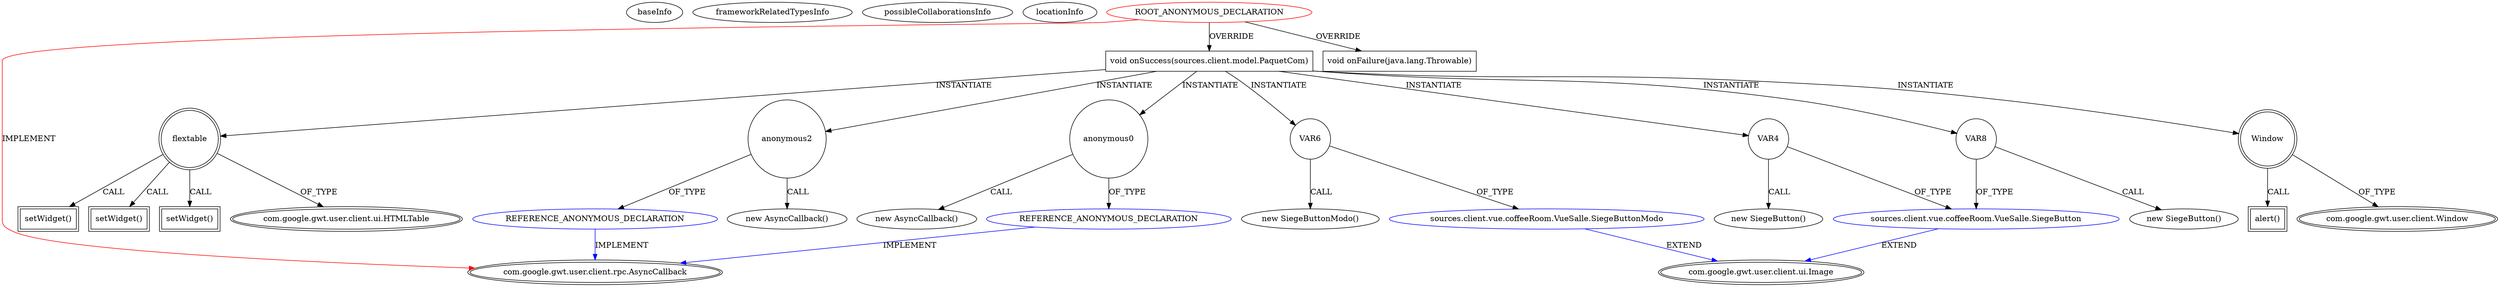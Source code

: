 digraph {
baseInfo[graphId=240,category="extension_graph",isAnonymous=true,possibleRelation=true]
frameworkRelatedTypesInfo[0="com.google.gwt.user.client.rpc.AsyncCallback"]
possibleCollaborationsInfo[0="240~OVERRIDING_METHOD_DECLARATION-INSTANTIATION-~com.google.gwt.user.client.rpc.AsyncCallback ~com.google.gwt.user.client.ui.Image ~true~false",1="240~OVERRIDING_METHOD_DECLARATION-INSTANTIATION-OVERRIDING_METHOD_DECLARATION-INSTANTIATION-~com.google.gwt.user.client.rpc.AsyncCallback ~com.google.gwt.user.client.ui.Image ~true~false",2="240~OVERRIDING_METHOD_DECLARATION-INSTANTIATION-~com.google.gwt.user.client.rpc.AsyncCallback ~com.google.gwt.user.client.rpc.AsyncCallback ~true~true"]
locationInfo[projectName="MainMain-ChatCafeine",filePath="/MainMain-ChatCafeine/ChatCafeine-master/ChatCafeine/src/sources/client/vue/coffeeRoom/VueSalle.java",contextSignature="void refresh()",graphId="240"]
0[label="ROOT_ANONYMOUS_DECLARATION",vertexType="ROOT_ANONYMOUS_DECLARATION",isFrameworkType=false,color=red]
1[label="com.google.gwt.user.client.rpc.AsyncCallback",vertexType="FRAMEWORK_INTERFACE_TYPE",isFrameworkType=true,peripheries=2]
2[label="void onFailure(java.lang.Throwable)",vertexType="OVERRIDING_METHOD_DECLARATION",isFrameworkType=false,shape=box]
3[label="void onSuccess(sources.client.model.PaquetCom)",vertexType="OVERRIDING_METHOD_DECLARATION",isFrameworkType=false,shape=box]
5[label="anonymous0",vertexType="VARIABLE_EXPRESION",isFrameworkType=false,shape=circle]
6[label="REFERENCE_ANONYMOUS_DECLARATION",vertexType="REFERENCE_ANONYMOUS_DECLARATION",isFrameworkType=false,color=blue]
4[label="new AsyncCallback()",vertexType="CONSTRUCTOR_CALL",isFrameworkType=false]
8[label="Window",vertexType="VARIABLE_EXPRESION",isFrameworkType=true,peripheries=2,shape=circle]
10[label="com.google.gwt.user.client.Window",vertexType="FRAMEWORK_CLASS_TYPE",isFrameworkType=true,peripheries=2]
9[label="alert()",vertexType="INSIDE_CALL",isFrameworkType=true,peripheries=2,shape=box]
12[label="anonymous2",vertexType="VARIABLE_EXPRESION",isFrameworkType=false,shape=circle]
13[label="REFERENCE_ANONYMOUS_DECLARATION",vertexType="REFERENCE_ANONYMOUS_DECLARATION",isFrameworkType=false,color=blue]
11[label="new AsyncCallback()",vertexType="CONSTRUCTOR_CALL",isFrameworkType=false]
15[label="flextable",vertexType="VARIABLE_EXPRESION",isFrameworkType=true,peripheries=2,shape=circle]
17[label="com.google.gwt.user.client.ui.HTMLTable",vertexType="FRAMEWORK_CLASS_TYPE",isFrameworkType=true,peripheries=2]
16[label="setWidget()",vertexType="INSIDE_CALL",isFrameworkType=true,peripheries=2,shape=box]
19[label="VAR4",vertexType="VARIABLE_EXPRESION",isFrameworkType=false,shape=circle]
20[label="sources.client.vue.coffeeRoom.VueSalle.SiegeButton",vertexType="REFERENCE_CLIENT_CLASS_DECLARATION",isFrameworkType=false,color=blue]
21[label="com.google.gwt.user.client.ui.Image",vertexType="FRAMEWORK_CLASS_TYPE",isFrameworkType=true,peripheries=2]
18[label="new SiegeButton()",vertexType="CONSTRUCTOR_CALL",isFrameworkType=false]
23[label="setWidget()",vertexType="INSIDE_CALL",isFrameworkType=true,peripheries=2,shape=box]
25[label="VAR6",vertexType="VARIABLE_EXPRESION",isFrameworkType=false,shape=circle]
26[label="sources.client.vue.coffeeRoom.VueSalle.SiegeButtonModo",vertexType="REFERENCE_CLIENT_CLASS_DECLARATION",isFrameworkType=false,color=blue]
24[label="new SiegeButtonModo()",vertexType="CONSTRUCTOR_CALL",isFrameworkType=false]
29[label="setWidget()",vertexType="INSIDE_CALL",isFrameworkType=true,peripheries=2,shape=box]
31[label="VAR8",vertexType="VARIABLE_EXPRESION",isFrameworkType=false,shape=circle]
30[label="new SiegeButton()",vertexType="CONSTRUCTOR_CALL",isFrameworkType=false]
0->1[label="IMPLEMENT",color=red]
0->2[label="OVERRIDE"]
0->3[label="OVERRIDE"]
3->5[label="INSTANTIATE"]
6->1[label="IMPLEMENT",color=blue]
5->6[label="OF_TYPE"]
5->4[label="CALL"]
3->8[label="INSTANTIATE"]
8->10[label="OF_TYPE"]
8->9[label="CALL"]
3->12[label="INSTANTIATE"]
13->1[label="IMPLEMENT",color=blue]
12->13[label="OF_TYPE"]
12->11[label="CALL"]
3->15[label="INSTANTIATE"]
15->17[label="OF_TYPE"]
15->16[label="CALL"]
3->19[label="INSTANTIATE"]
20->21[label="EXTEND",color=blue]
19->20[label="OF_TYPE"]
19->18[label="CALL"]
15->23[label="CALL"]
3->25[label="INSTANTIATE"]
26->21[label="EXTEND",color=blue]
25->26[label="OF_TYPE"]
25->24[label="CALL"]
15->29[label="CALL"]
3->31[label="INSTANTIATE"]
31->20[label="OF_TYPE"]
31->30[label="CALL"]
}
